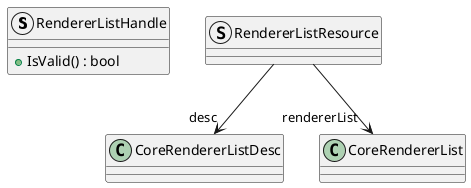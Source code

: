 @startuml
struct RendererListHandle {
    + IsValid() : bool
}
struct RendererListResource {
}
RendererListResource --> "desc" CoreRendererListDesc
RendererListResource --> "rendererList" CoreRendererList
@enduml

